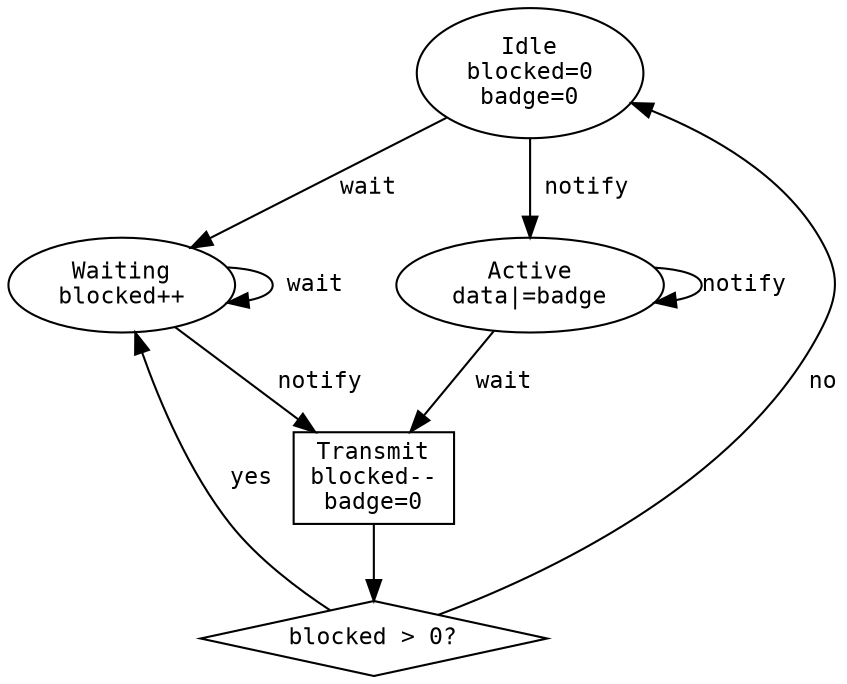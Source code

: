 digraph {
    ratio = "compress"
    node [fontsize=11,style=solid,fontname="inconsolata"]
    edge [fontsize=11,fontname="inconsolata"]
    //actual nodes
    Idle [shape=ellipse, label="Idle\nblocked=0\nbadge=0"]
    Waiting [shape=ellipse, label="Waiting\nblocked++"]
    Active [shape=ellipse, label="Active\ndata|=badge"]
    Transmit [shape=box, label="Transmit\nblocked--\nbadge=0"]

    TCB2 [shape=diamond label="blocked > 0?"]
   
    Idle -> Active[label=" notify "]
    Idle -> Waiting[label=" wait "]

    Active -> Active[label= "notify "]
    Active -> Transmit[label= " wait "]

    Waiting -> Transmit [label=" notify "]
    Waiting -> Waiting [label=" wait "]
    Transmit -> TCB2[label=""]
    TCB2 -> Waiting [label="yes"]
    TCB2 -> Idle [label=" no"]

}
